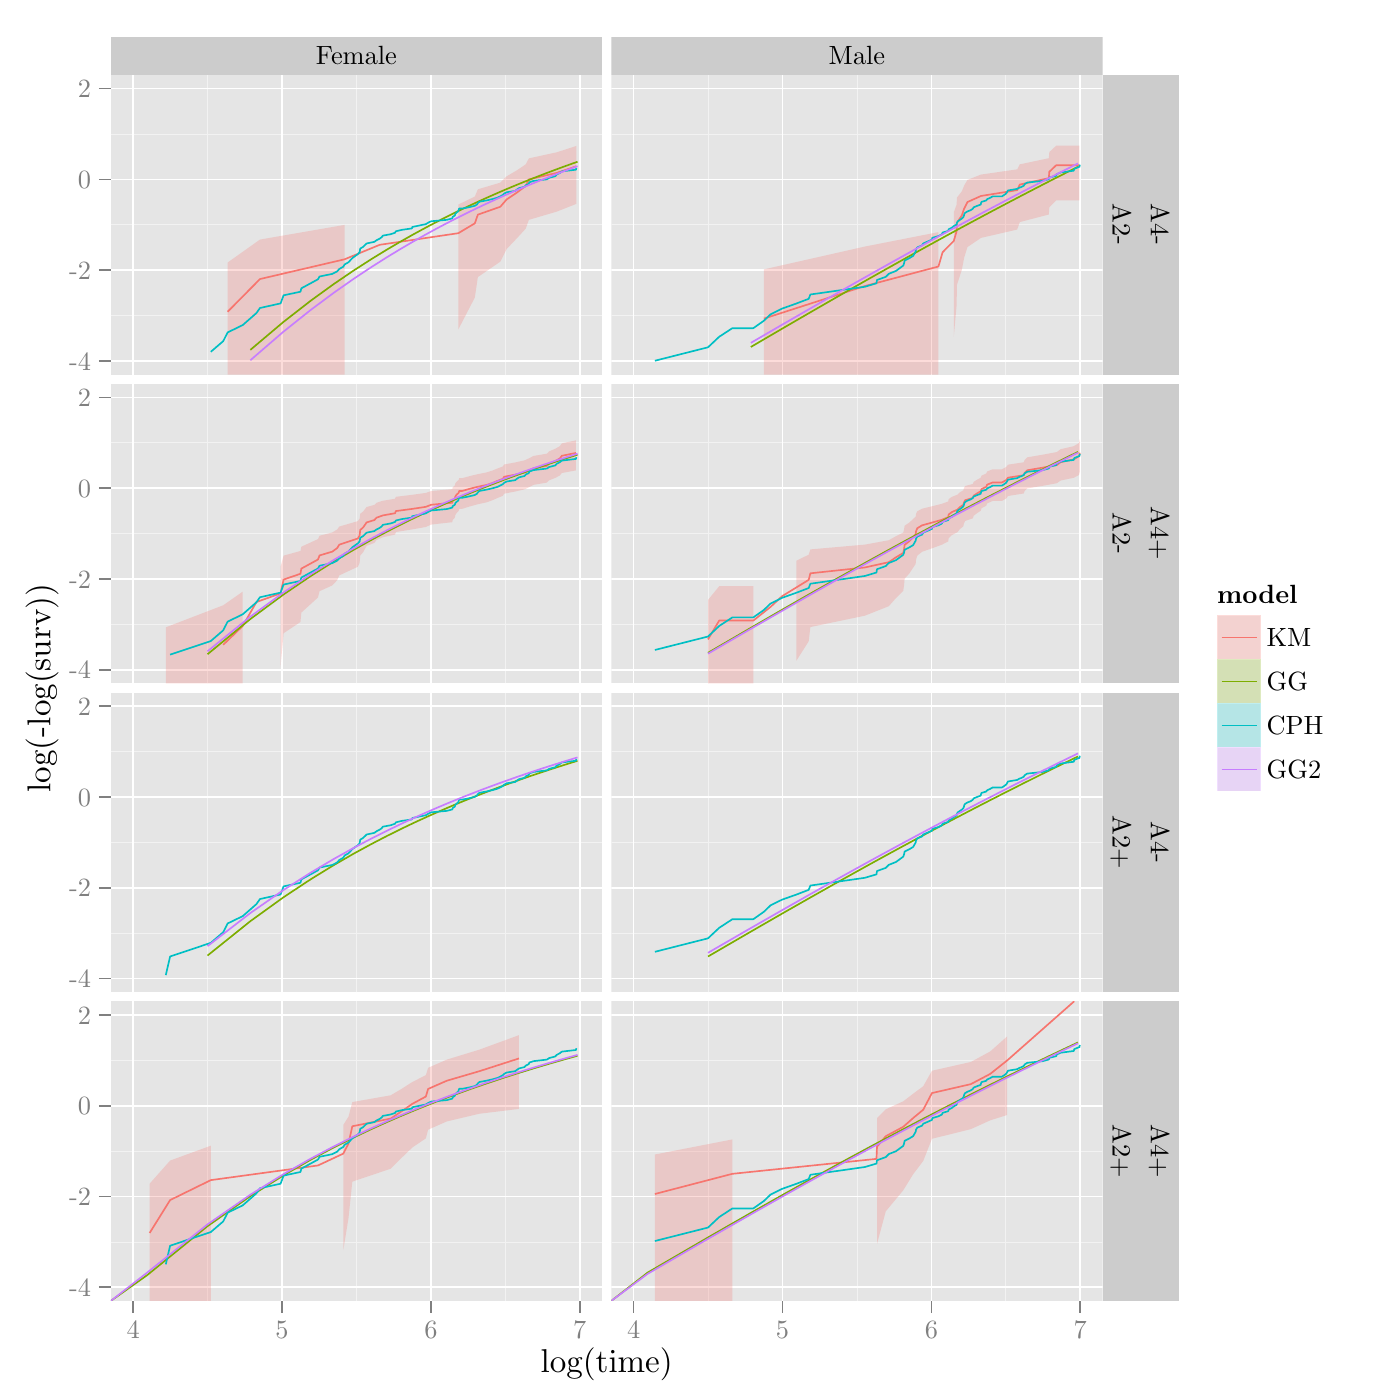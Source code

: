 % Created by tikzDevice version 0.7.0 on 2015-01-13 11:58:34
% !TEX encoding = UTF-8 Unicode
\documentclass[11pt]{memoir}
\nonstopmode

\usepackage{tikz}

\usepackage[active,tightpage,psfixbb]{preview}

\PreviewEnvironment{pgfpicture}

\setlength\PreviewBorder{0pt}

\usepackage{amsmath}
\newcommand{\SweaveOpts}[1]{}  % do not interfere with LaTeX
\newcommand{\SweaveInput}[1]{} % because they are not real TeX commands
\newcommand{\Sexpr}[1]{}       % will only be parsed by R


\usepackage{geometry}
\usepackage{amsmath}
\usepackage{lscape}
\geometry{verbose,tmargin=2.5cm,bmargin=2.5cm,lmargin=2.5cm,rmargin=2.5cm}


\begin{document}

\begin{tikzpicture}[x=1pt,y=1pt]
\definecolor[named]{fillColor}{rgb}{1.00,1.00,1.00}
\path[use as bounding box,fill=fillColor,fill opacity=0.00] (0,0) rectangle (505.89,505.89);
\begin{scope}
\path[clip] (  0.00,  0.00) rectangle (505.89,505.89);
\definecolor[named]{drawColor}{rgb}{1.00,1.00,1.00}
\definecolor[named]{fillColor}{rgb}{1.00,1.00,1.00}

\path[draw=drawColor,line width= 0.6pt,line join=round,line cap=round,fill=fillColor] (  0.00,  0.00) rectangle (505.89,505.89);
\end{scope}
\begin{scope}
\path[clip] ( 40.03,478.81) rectangle (217.57,492.64);
\definecolor[named]{fillColor}{rgb}{0.80,0.80,0.80}

\path[fill=fillColor] ( 40.03,478.81) rectangle (217.57,492.64);
\definecolor[named]{drawColor}{rgb}{0.00,0.00,0.00}

\node[text=drawColor,anchor=base,inner sep=0pt, outer sep=0pt, scale=  0.87] at (128.80,482.43) {Female};
\end{scope}
\begin{scope}
\path[clip] (220.88,478.81) rectangle (398.42,492.64);
\definecolor[named]{fillColor}{rgb}{0.80,0.80,0.80}

\path[fill=fillColor] (220.88,478.81) rectangle (398.42,492.64);
\definecolor[named]{drawColor}{rgb}{0.00,0.00,0.00}

\node[text=drawColor,anchor=base,inner sep=0pt, outer sep=0pt, scale=  0.87] at (309.65,482.43) {Male};
\end{scope}
\begin{scope}
\path[clip] ( 40.03,370.54) rectangle (217.57,478.81);
\definecolor[named]{fillColor}{rgb}{0.90,0.90,0.90}

\path[fill=fillColor] ( 40.03,370.54) rectangle (217.57,478.81);
\definecolor[named]{drawColor}{rgb}{0.95,0.95,0.95}

\path[draw=drawColor,line width= 0.3pt,line join=round] ( 40.03,391.87) --
	(217.57,391.87);

\path[draw=drawColor,line width= 0.3pt,line join=round] ( 40.03,424.67) --
	(217.57,424.67);

\path[draw=drawColor,line width= 0.3pt,line join=round] ( 40.03,457.48) --
	(217.57,457.48);

\path[draw=drawColor,line width= 0.3pt,line join=round] ( 75.00,370.54) --
	( 75.00,478.81);

\path[draw=drawColor,line width= 0.3pt,line join=round] (128.80,370.54) --
	(128.80,478.81);

\path[draw=drawColor,line width= 0.3pt,line join=round] (182.60,370.54) --
	(182.60,478.81);
\definecolor[named]{drawColor}{rgb}{1.00,1.00,1.00}

\path[draw=drawColor,line width= 0.6pt,line join=round] ( 40.03,375.46) --
	(217.57,375.46);

\path[draw=drawColor,line width= 0.6pt,line join=round] ( 40.03,408.27) --
	(217.57,408.27);

\path[draw=drawColor,line width= 0.6pt,line join=round] ( 40.03,441.08) --
	(217.57,441.08);

\path[draw=drawColor,line width= 0.6pt,line join=round] ( 40.03,473.89) --
	(217.57,473.89);

\path[draw=drawColor,line width= 0.6pt,line join=round] ( 48.10,370.54) --
	( 48.10,478.81);

\path[draw=drawColor,line width= 0.6pt,line join=round] (101.90,370.54) --
	(101.90,478.81);

\path[draw=drawColor,line width= 0.6pt,line join=round] (155.70,370.54) --
	(155.70,478.81);

\path[draw=drawColor,line width= 0.6pt,line join=round] (209.50,370.54) --
	(209.50,478.81);
\definecolor[named]{fillColor}{rgb}{0.97,0.46,0.43}

\path[fill=fillColor,fill opacity=0.25] ( 82.25,411.02) --
	( 93.94,419.32) --
	(124.53,424.62) --
	(124.53,370.54) --
	( 93.94,370.54) --
	( 82.25,370.54) --
	cycle;

\path[fill=fillColor,fill opacity=0.25] (165.61,431.98) --
	(171.58,434.87) --
	(172.67,437.48) --
	(180.78,439.89) --
	(183.07,442.16) --
	(186.79,444.36) --
	(189.98,446.51) --
	(191.10,448.66) --
	(201.15,450.85) --
	(208.28,453.15) --
	(208.28,432.22) --
	(201.15,429.40) --
	(191.10,426.44) --
	(189.98,423.27) --
	(186.79,419.80) --
	(183.07,415.88) --
	(180.78,411.33) --
	(172.67,405.76) --
	(171.58,398.37) --
	(165.61,386.85) --
	cycle;
\definecolor[named]{drawColor}{rgb}{0.97,0.46,0.43}

\path[draw=drawColor,line width= 0.6pt,line join=round] ( 82.25,393.22) --
	( 93.94,405.05) --
	(124.53,412.19) --
	(137.19,417.42) --
	(165.61,421.62) --
	(171.58,425.18) --
	(172.67,428.32) --
	(180.78,431.17) --
	(183.07,433.81) --
	(186.79,436.30) --
	(189.98,438.70) --
	(191.10,441.05) --
	(201.15,443.41) --
	(208.28,445.82);
\definecolor[named]{drawColor}{rgb}{0.49,0.68,0.00}

\path[draw=drawColor,line width= 0.6pt,line join=round] ( 90.47,379.46) --
	(102.47,389.59) --
	(112.28,397.22) --
	(120.57,403.22) --
	(127.76,408.11) --
	(134.10,412.19) --
	(139.76,415.66) --
	(144.89,418.67) --
	(149.57,421.31) --
	(153.88,423.65) --
	(157.87,425.75) --
	(161.58,427.64) --
	(165.05,429.36) --
	(168.31,430.93) --
	(171.39,432.37) --
	(174.29,433.71) --
	(177.05,434.94) --
	(179.68,436.10) --
	(182.18,437.18) --
	(184.57,438.19) --
	(186.86,439.14) --
	(189.06,440.03) --
	(191.17,440.88) --
	(193.20,441.68) --
	(195.16,442.45) --
	(197.04,443.17) --
	(198.87,443.86) --
	(200.63,444.52) --
	(202.34,445.16) --
	(203.99,445.76) --
	(205.60,446.34) --
	(207.16,446.90) --
	(208.68,447.43);
\definecolor[named]{drawColor}{rgb}{0.00,0.75,0.77}

\path[draw=drawColor,line width= 0.6pt,line join=round] ( 76.17,378.76) --
	( 80.66,382.61) --
	( 82.25,385.76) --
	( 87.71,388.42) --
	( 92.66,392.76) --
	( 93.94,394.59) --
	(101.39,396.25) --
	(102.47,399.17) --
	(108.57,400.47) --
	(108.89,401.70) --
	(114.91,404.97) --
	(115.47,405.97) --
	(120.06,406.91) --
	(121.84,407.81) --
	(122.59,408.68) --
	(124.05,409.52) --
	(124.53,410.33) --
	(125.93,411.12) --
	(127.31,412.62) --
	(129.31,414.05) --
	(129.95,414.74) --
	(130.17,416.06) --
	(131.23,416.69) --
	(131.86,417.31) --
	(132.48,417.91) --
	(135.28,418.50) --
	(136.05,419.08) --
	(137.19,419.64) --
	(137.94,420.19) --
	(138.31,420.73) --
	(141.18,421.26) --
	(142.73,421.79) --
	(143.07,422.32) --
	(145.22,422.83) --
	(148.82,423.35) --
	(148.97,423.86) --
	(153.88,424.89) --
	(154.70,425.41) --
	(155.78,425.93) --
	(161.46,426.45) --
	(163.46,426.98) --
	(163.57,427.50) --
	(164.37,428.01) --
	(164.49,428.53) --
	(164.94,429.03) --
	(165.61,429.54) --
	(165.72,430.03) --
	(165.94,430.52) --
	(167.03,430.52) --
	(169.56,431.03) --
	(171.58,431.52) --
	(172.37,432.01) --
	(172.67,432.50) --
	(173.25,432.99) --
	(175.88,433.48) --
	(178.03,433.97) --
	(179.76,434.46) --
	(180.78,434.95) --
	(181.69,435.44) --
	(182.18,435.92) --
	(183.07,436.41) --
	(186.19,436.90) --
	(186.79,437.40) --
	(187.53,437.89) --
	(189.56,438.40) --
	(189.98,438.93) --
	(191.10,439.46) --
	(191.24,439.99) --
	(192.80,440.53) --
	(197.60,441.08) --
	(198.45,441.64) --
	(200.63,442.21) --
	(201.15,442.79) --
	(202.28,443.37) --
	(203.01,443.96) --
	(208.12,444.57) --
	(208.28,445.20);
\definecolor[named]{drawColor}{rgb}{0.78,0.49,1.00}

\path[draw=drawColor,line width= 0.6pt,line join=round] ( 90.47,375.71) --
	(102.47,386.07) --
	(112.28,393.89) --
	(120.57,400.06) --
	(127.76,405.10) --
	(134.10,409.31) --
	(139.76,412.90) --
	(144.89,416.01) --
	(149.57,418.74) --
	(153.88,421.17) --
	(157.87,423.34) --
	(161.58,425.30) --
	(165.05,427.08) --
	(168.31,428.71) --
	(171.39,430.20) --
	(174.29,431.59) --
	(177.05,432.87) --
	(179.68,434.07) --
	(182.18,435.19) --
	(184.57,436.24) --
	(186.86,437.22) --
	(189.06,438.16) --
	(191.17,439.03) --
	(193.20,439.87) --
	(195.16,440.66) --
	(197.04,441.41) --
	(198.87,442.13) --
	(200.63,442.82) --
	(202.34,443.47) --
	(203.99,444.10) --
	(205.60,444.70) --
	(207.16,445.28) --
	(208.68,445.83);
\end{scope}
\begin{scope}
\path[clip] ( 40.03,258.96) rectangle (217.57,367.23);
\definecolor[named]{fillColor}{rgb}{0.90,0.90,0.90}

\path[fill=fillColor] ( 40.03,258.96) rectangle (217.57,367.23);
\definecolor[named]{drawColor}{rgb}{0.95,0.95,0.95}

\path[draw=drawColor,line width= 0.3pt,line join=round] ( 40.03,280.28) --
	(217.57,280.28);

\path[draw=drawColor,line width= 0.3pt,line join=round] ( 40.03,313.09) --
	(217.57,313.09);

\path[draw=drawColor,line width= 0.3pt,line join=round] ( 40.03,345.90) --
	(217.57,345.90);

\path[draw=drawColor,line width= 0.3pt,line join=round] ( 75.00,258.96) --
	( 75.00,367.23);

\path[draw=drawColor,line width= 0.3pt,line join=round] (128.80,258.96) --
	(128.80,367.23);

\path[draw=drawColor,line width= 0.3pt,line join=round] (182.60,258.96) --
	(182.60,367.23);
\definecolor[named]{drawColor}{rgb}{1.00,1.00,1.00}

\path[draw=drawColor,line width= 0.6pt,line join=round] ( 40.03,263.88) --
	(217.57,263.88);

\path[draw=drawColor,line width= 0.6pt,line join=round] ( 40.03,296.69) --
	(217.57,296.69);

\path[draw=drawColor,line width= 0.6pt,line join=round] ( 40.03,329.50) --
	(217.57,329.50);

\path[draw=drawColor,line width= 0.6pt,line join=round] ( 40.03,362.31) --
	(217.57,362.31);

\path[draw=drawColor,line width= 0.6pt,line join=round] ( 48.10,258.96) --
	( 48.10,367.23);

\path[draw=drawColor,line width= 0.6pt,line join=round] (101.90,258.96) --
	(101.90,367.23);

\path[draw=drawColor,line width= 0.6pt,line join=round] (155.70,258.96) --
	(155.70,367.23);

\path[draw=drawColor,line width= 0.6pt,line join=round] (209.50,258.96) --
	(209.50,367.23);
\definecolor[named]{fillColor}{rgb}{0.97,0.46,0.43}

\path[fill=fillColor,fill opacity=0.25] ( 59.91,279.20) --
	( 80.66,287.17) --
	( 87.71,292.10) --
	( 87.71,258.96) --
	( 80.66,258.96) --
	( 59.91,258.96) --
	cycle;

\path[fill=fillColor,fill opacity=0.25] (101.39,301.11) --
	(102.47,305.11) --
	(108.57,306.80) --
	(108.89,308.34) --
	(114.91,311.08) --
	(115.47,312.31) --
	(120.06,313.47) --
	(121.84,314.57) --
	(122.59,315.62) --
	(129.31,317.58) --
	(129.95,318.50) --
	(130.17,320.24) --
	(131.23,321.08) --
	(131.86,321.89) --
	(132.48,322.68) --
	(135.28,323.45) --
	(136.05,324.20) --
	(138.31,324.94) --
	(142.73,325.66) --
	(143.07,326.37) --
	(148.82,327.07) --
	(153.88,327.77) --
	(155.78,328.45) --
	(163.46,329.13) --
	(163.57,329.80) --
	(164.37,330.46) --
	(164.49,331.13) --
	(164.94,331.79) --
	(165.72,332.45) --
	(165.94,333.11) --
	(167.03,333.11) --
	(169.56,333.80) --
	(172.37,334.49) --
	(175.88,335.19) --
	(178.03,335.89) --
	(179.76,336.60) --
	(181.69,337.32) --
	(182.18,338.05) --
	(186.19,338.79) --
	(189.56,339.55) --
	(191.24,340.33) --
	(192.80,341.13) --
	(197.60,341.95) --
	(198.45,342.81) --
	(200.63,343.72) --
	(202.28,344.67) --
	(203.01,345.68) --
	(208.12,346.77) --
	(208.12,335.90) --
	(203.01,334.96) --
	(202.28,334.06) --
	(200.63,333.18) --
	(198.45,332.33) --
	(197.60,331.49) --
	(192.80,330.68) --
	(191.24,329.87) --
	(189.56,329.07) --
	(186.19,328.28) --
	(182.18,327.50) --
	(181.69,326.72) --
	(179.76,325.94) --
	(178.03,325.16) --
	(175.88,324.38) --
	(172.37,323.60) --
	(169.56,322.82) --
	(167.03,322.02) --
	(165.94,322.02) --
	(165.72,321.24) --
	(164.94,320.46) --
	(164.49,319.66) --
	(164.37,318.85) --
	(163.57,318.02) --
	(163.46,317.19) --
	(155.78,316.33) --
	(153.88,315.46) --
	(148.82,314.56) --
	(143.07,313.65) --
	(142.73,312.71) --
	(138.31,311.74) --
	(136.05,310.74) --
	(135.28,309.70) --
	(132.48,308.63) --
	(131.86,307.51) --
	(131.23,306.35) --
	(130.17,305.13) --
	(129.95,302.51) --
	(129.31,301.09) --
	(122.59,297.96) --
	(121.84,296.22) --
	(120.06,294.33) --
	(115.47,292.27) --
	(114.91,289.99) --
	(108.89,284.52) --
	(108.57,281.14) --
	(102.47,277.07) --
	(101.39,265.03) --
	cycle;
\definecolor[named]{drawColor}{rgb}{0.97,0.46,0.43}

\path[draw=drawColor,line width= 0.6pt,line join=round] ( 80.66,272.90) --
	( 87.71,279.69) --
	( 92.66,288.34) --
	(101.39,291.47) --
	(102.47,296.47) --
	(108.57,298.55) --
	(108.89,300.42) --
	(114.91,303.71) --
	(115.47,305.18) --
	(120.06,306.55) --
	(121.84,307.84) --
	(122.59,309.06) --
	(129.31,311.32) --
	(129.95,312.38) --
	(130.17,314.37) --
	(131.23,315.31) --
	(131.86,316.23) --
	(132.48,317.11) --
	(135.28,317.97) --
	(136.05,318.81) --
	(138.31,319.63) --
	(142.73,320.43) --
	(143.07,321.21) --
	(148.82,321.98) --
	(153.88,322.74) --
	(155.78,323.49) --
	(163.46,324.22) --
	(163.57,324.95) --
	(164.37,325.66) --
	(164.49,326.38) --
	(164.94,327.08) --
	(165.72,327.78) --
	(165.94,328.48) --
	(167.03,328.48) --
	(169.56,329.21) --
	(172.37,329.94) --
	(175.88,330.66) --
	(178.03,331.39) --
	(179.76,332.12) --
	(181.69,332.86) --
	(182.18,333.61) --
	(186.19,334.37) --
	(189.56,335.13) --
	(191.24,335.92) --
	(192.80,336.72) --
	(197.60,337.54) --
	(198.45,338.40) --
	(200.63,339.28) --
	(202.28,340.21) --
	(203.01,341.18) --
	(208.12,342.22);
\definecolor[named]{drawColor}{rgb}{0.49,0.68,0.00}

\path[draw=drawColor,line width= 0.6pt,line join=round] ( 74.99,269.48) --
	( 90.47,282.21) --
	(102.47,291.08) --
	(112.28,297.73) --
	(120.57,302.95) --
	(127.76,307.19) --
	(134.10,310.74) --
	(139.76,313.75) --
	(144.89,316.37) --
	(149.57,318.66) --
	(153.88,320.70) --
	(157.87,322.52) --
	(161.58,324.17) --
	(165.05,325.67) --
	(168.31,327.04) --
	(171.39,328.30) --
	(174.29,329.47) --
	(177.05,330.56) --
	(179.68,331.57) --
	(182.18,332.52) --
	(184.57,333.41) --
	(186.86,334.24) --
	(189.06,335.03) --
	(191.17,335.78) --
	(193.20,336.49) --
	(195.16,337.16) --
	(197.04,337.80) --
	(198.87,338.41) --
	(200.63,339.00) --
	(202.34,339.56) --
	(203.99,340.09) --
	(205.60,340.61) --
	(207.16,341.10) --
	(208.68,341.58);
\definecolor[named]{drawColor}{rgb}{0.00,0.75,0.77}

\path[draw=drawColor,line width= 0.6pt,line join=round] ( 61.47,269.33) --
	( 76.17,274.25) --
	( 80.66,278.11) --
	( 82.25,281.25) --
	( 87.71,283.91) --
	( 92.66,288.25) --
	( 93.94,290.08) --
	(101.39,291.74) --
	(102.47,294.66) --
	(108.57,295.96) --
	(108.89,297.19) --
	(114.91,300.46) --
	(115.47,301.46) --
	(120.06,302.40) --
	(121.84,303.30) --
	(122.59,304.17) --
	(124.05,305.01) --
	(124.53,305.82) --
	(125.93,306.61) --
	(127.31,308.11) --
	(129.31,309.54) --
	(129.95,310.23) --
	(130.17,311.55) --
	(131.23,312.18) --
	(131.86,312.80) --
	(132.48,313.40) --
	(135.28,313.99) --
	(136.05,314.57) --
	(137.19,315.13) --
	(137.94,315.68) --
	(138.31,316.22) --
	(141.18,316.75) --
	(142.73,317.28) --
	(143.07,317.81) --
	(145.22,318.32) --
	(148.82,318.84) --
	(148.97,319.35) --
	(153.88,320.38) --
	(154.70,320.90) --
	(155.78,321.42) --
	(161.46,321.94) --
	(163.46,322.47) --
	(163.57,322.99) --
	(164.37,323.51) --
	(164.49,324.02) --
	(164.94,324.52) --
	(165.61,325.03) --
	(165.72,325.52) --
	(165.94,326.01) --
	(167.03,326.01) --
	(169.56,326.52) --
	(171.58,327.01) --
	(172.37,327.50) --
	(172.67,327.99) --
	(173.25,328.48) --
	(175.88,328.97) --
	(178.03,329.46) --
	(179.76,329.95) --
	(180.78,330.44) --
	(181.69,330.93) --
	(182.18,331.41) --
	(183.07,331.90) --
	(186.19,332.39) --
	(186.79,332.89) --
	(187.53,333.38) --
	(189.56,333.89) --
	(189.98,334.42) --
	(191.10,334.95) --
	(191.24,335.48) --
	(192.80,336.02) --
	(197.60,336.57) --
	(198.45,337.13) --
	(200.63,337.70) --
	(201.15,338.28) --
	(202.28,338.86) --
	(203.01,339.45) --
	(208.12,340.06) --
	(208.28,340.69);
\definecolor[named]{drawColor}{rgb}{0.78,0.49,1.00}

\path[draw=drawColor,line width= 0.6pt,line join=round] ( 74.99,270.56) --
	( 90.47,283.07) --
	(102.47,291.81) --
	(112.28,298.37) --
	(120.57,303.53) --
	(127.76,307.73) --
	(134.10,311.24) --
	(139.76,314.23) --
	(144.89,316.82) --
	(149.57,319.10) --
	(153.88,321.12) --
	(157.87,322.93) --
	(161.58,324.57) --
	(165.05,326.07) --
	(168.31,327.43) --
	(171.39,328.69) --
	(174.29,329.85) --
	(177.05,330.94) --
	(179.68,331.94) --
	(182.18,332.89) --
	(184.57,333.77) --
	(186.86,334.61) --
	(189.06,335.40) --
	(191.17,336.14) --
	(193.20,336.85) --
	(195.16,337.52) --
	(197.04,338.16) --
	(198.87,338.78) --
	(200.63,339.36) --
	(202.34,339.92) --
	(203.99,340.45) --
	(205.60,340.97) --
	(207.16,341.46) --
	(208.68,341.94);
\end{scope}
\begin{scope}
\path[clip] ( 40.03,147.38) rectangle (217.57,255.65);
\definecolor[named]{fillColor}{rgb}{0.90,0.90,0.90}

\path[fill=fillColor] ( 40.03,147.38) rectangle (217.57,255.65);
\definecolor[named]{drawColor}{rgb}{0.95,0.95,0.95}

\path[draw=drawColor,line width= 0.3pt,line join=round] ( 40.03,168.70) --
	(217.57,168.70);

\path[draw=drawColor,line width= 0.3pt,line join=round] ( 40.03,201.51) --
	(217.57,201.51);

\path[draw=drawColor,line width= 0.3pt,line join=round] ( 40.03,234.32) --
	(217.57,234.32);

\path[draw=drawColor,line width= 0.3pt,line join=round] ( 75.00,147.38) --
	( 75.00,255.65);

\path[draw=drawColor,line width= 0.3pt,line join=round] (128.80,147.38) --
	(128.80,255.65);

\path[draw=drawColor,line width= 0.3pt,line join=round] (182.60,147.38) --
	(182.60,255.65);
\definecolor[named]{drawColor}{rgb}{1.00,1.00,1.00}

\path[draw=drawColor,line width= 0.6pt,line join=round] ( 40.03,152.30) --
	(217.57,152.30);

\path[draw=drawColor,line width= 0.6pt,line join=round] ( 40.03,185.11) --
	(217.57,185.11);

\path[draw=drawColor,line width= 0.6pt,line join=round] ( 40.03,217.92) --
	(217.57,217.92);

\path[draw=drawColor,line width= 0.6pt,line join=round] ( 40.03,250.73) --
	(217.57,250.73);

\path[draw=drawColor,line width= 0.6pt,line join=round] ( 48.10,147.38) --
	( 48.10,255.65);

\path[draw=drawColor,line width= 0.6pt,line join=round] (101.90,147.38) --
	(101.90,255.65);

\path[draw=drawColor,line width= 0.6pt,line join=round] (155.70,147.38) --
	(155.70,255.65);

\path[draw=drawColor,line width= 0.6pt,line join=round] (209.50,147.38) --
	(209.50,255.65);
\definecolor[named]{drawColor}{rgb}{0.49,0.68,0.00}

\path[draw=drawColor,line width= 0.6pt,line join=round] ( 74.99,160.60) --
	( 90.47,173.02) --
	(102.47,181.68) --
	(112.28,188.16) --
	(120.57,193.25) --
	(127.76,197.39) --
	(134.10,200.84) --
	(139.76,203.78) --
	(144.89,206.33) --
	(149.57,208.57) --
	(153.88,210.55) --
	(157.87,212.33) --
	(161.58,213.94) --
	(165.05,215.41) --
	(168.31,216.75) --
	(171.39,217.98) --
	(174.29,219.12) --
	(177.05,220.18) --
	(179.68,221.17) --
	(182.18,222.10) --
	(184.57,222.97) --
	(186.86,223.78) --
	(189.06,224.56) --
	(191.17,225.29) --
	(193.20,225.98) --
	(195.16,226.64) --
	(197.04,227.27) --
	(198.87,227.86) --
	(200.63,228.44) --
	(202.34,228.98) --
	(203.99,229.51) --
	(205.60,230.01) --
	(207.16,230.50) --
	(208.68,230.96);
\definecolor[named]{drawColor}{rgb}{0.00,0.75,0.77}

\path[draw=drawColor,line width= 0.6pt,line join=round] ( 59.91,153.53) --
	( 61.47,160.27) --
	( 76.17,165.19) --
	( 80.66,169.04) --
	( 82.25,172.19) --
	( 87.71,174.84) --
	( 92.66,179.19) --
	( 93.94,181.02) --
	(101.39,182.67) --
	(102.47,185.59) --
	(108.57,186.90) --
	(108.89,188.12) --
	(114.91,191.40) --
	(115.47,192.39) --
	(120.06,193.34) --
	(121.84,194.24) --
	(122.59,195.11) --
	(124.05,195.95) --
	(124.53,196.76) --
	(125.93,197.54) --
	(127.31,199.05) --
	(129.31,200.48) --
	(129.95,201.16) --
	(130.17,202.48) --
	(131.23,203.12) --
	(131.86,203.74) --
	(132.48,204.34) --
	(135.28,204.93) --
	(136.05,205.50) --
	(137.19,206.07) --
	(137.94,206.62) --
	(138.31,207.16) --
	(141.18,207.69) --
	(142.73,208.22) --
	(143.07,208.74) --
	(145.22,209.26) --
	(148.82,209.78) --
	(148.97,210.29) --
	(153.88,211.31) --
	(154.70,211.83) --
	(155.78,212.36) --
	(161.46,212.88) --
	(163.46,213.41) --
	(163.57,213.92) --
	(164.37,214.44) --
	(164.49,214.95) --
	(164.94,215.46) --
	(165.61,215.96) --
	(165.72,216.46) --
	(165.94,216.95) --
	(167.03,216.95) --
	(169.56,217.45) --
	(171.58,217.95) --
	(172.37,218.44) --
	(172.67,218.93) --
	(173.25,219.41) --
	(175.88,219.91) --
	(178.03,220.40) --
	(179.76,220.89) --
	(180.78,221.38) --
	(181.69,221.86) --
	(182.18,222.35) --
	(183.07,222.84) --
	(186.19,223.33) --
	(186.79,223.82) --
	(187.53,224.31) --
	(189.56,224.83) --
	(189.98,225.36) --
	(191.10,225.89) --
	(191.24,226.42) --
	(192.80,226.95) --
	(197.60,227.51) --
	(198.45,228.07) --
	(200.63,228.64) --
	(201.15,229.22) --
	(202.28,229.80) --
	(203.01,230.39) --
	(208.12,230.99) --
	(208.28,231.63);
\definecolor[named]{drawColor}{rgb}{0.78,0.49,1.00}

\path[draw=drawColor,line width= 0.6pt,line join=round] ( 74.99,164.00) --
	( 90.47,175.96) --
	(102.47,184.30) --
	(112.28,190.56) --
	(120.57,195.47) --
	(127.76,199.48) --
	(134.10,202.82) --
	(139.76,205.67) --
	(144.89,208.15) --
	(149.57,210.32) --
	(153.88,212.25) --
	(157.87,213.98) --
	(161.58,215.55) --
	(165.05,216.97) --
	(168.31,218.28) --
	(171.39,219.48) --
	(174.29,220.60) --
	(177.05,221.63) --
	(179.68,222.60) --
	(182.18,223.50) --
	(184.57,224.35) --
	(186.86,225.16) --
	(189.06,225.91) --
	(191.17,226.63) --
	(193.20,227.31) --
	(195.16,227.95) --
	(197.04,228.57) --
	(198.87,229.15) --
	(200.63,229.72) --
	(202.34,230.25) --
	(203.99,230.77) --
	(205.60,231.26) --
	(207.16,231.74) --
	(208.68,232.19);
\end{scope}
\begin{scope}
\path[clip] ( 40.03, 35.80) rectangle (217.57,144.07);
\definecolor[named]{fillColor}{rgb}{0.90,0.90,0.90}

\path[fill=fillColor] ( 40.03, 35.80) rectangle (217.57,144.07);
\definecolor[named]{drawColor}{rgb}{0.95,0.95,0.95}

\path[draw=drawColor,line width= 0.3pt,line join=round] ( 40.03, 57.12) --
	(217.57, 57.12);

\path[draw=drawColor,line width= 0.3pt,line join=round] ( 40.03, 89.93) --
	(217.57, 89.93);

\path[draw=drawColor,line width= 0.3pt,line join=round] ( 40.03,122.74) --
	(217.57,122.74);

\path[draw=drawColor,line width= 0.3pt,line join=round] ( 75.00, 35.80) --
	( 75.00,144.07);

\path[draw=drawColor,line width= 0.3pt,line join=round] (128.80, 35.80) --
	(128.80,144.07);

\path[draw=drawColor,line width= 0.3pt,line join=round] (182.60, 35.80) --
	(182.60,144.07);
\definecolor[named]{drawColor}{rgb}{1.00,1.00,1.00}

\path[draw=drawColor,line width= 0.6pt,line join=round] ( 40.03, 40.72) --
	(217.57, 40.72);

\path[draw=drawColor,line width= 0.6pt,line join=round] ( 40.03, 73.53) --
	(217.57, 73.53);

\path[draw=drawColor,line width= 0.6pt,line join=round] ( 40.03,106.34) --
	(217.57,106.34);

\path[draw=drawColor,line width= 0.6pt,line join=round] ( 40.03,139.14) --
	(217.57,139.14);

\path[draw=drawColor,line width= 0.6pt,line join=round] ( 48.10, 35.80) --
	( 48.10,144.07);

\path[draw=drawColor,line width= 0.6pt,line join=round] (101.90, 35.80) --
	(101.90,144.07);

\path[draw=drawColor,line width= 0.6pt,line join=round] (155.70, 35.80) --
	(155.70,144.07);

\path[draw=drawColor,line width= 0.6pt,line join=round] (209.50, 35.80) --
	(209.50,144.07);
\definecolor[named]{fillColor}{rgb}{0.97,0.46,0.43}

\path[fill=fillColor,fill opacity=0.25] ( 54.07, 78.16) --
	( 61.47, 86.52) --
	( 76.17, 91.88) --
	( 76.17, 35.80) --
	( 61.47, 35.80) --
	( 54.07, 35.80) --
	cycle;

\path[fill=fillColor,fill opacity=0.25] (124.05, 99.40) --
	(125.93,102.39) --
	(127.31,107.66) --
	(141.18,110.10) --
	(145.22,112.49) --
	(148.97,114.90) --
	(153.88,117.38) --
	(154.70,120.03) --
	(161.46,123.00) --
	(173.25,126.61) --
	(187.53,131.84) --
	(187.53,105.18) --
	(173.25,103.44) --
	(161.46,100.66) --
	(154.70, 97.68) --
	(153.88, 94.54) --
	(148.97, 91.21) --
	(145.22, 87.60) --
	(141.18, 83.57) --
	(127.31, 78.90) --
	(125.93, 65.75) --
	(124.05, 54.12) --
	cycle;
\definecolor[named]{drawColor}{rgb}{0.97,0.46,0.43}

\path[draw=drawColor,line width= 0.6pt,line join=round] ( 54.07, 60.35) --
	( 61.47, 72.24) --
	( 76.17, 79.45) --
	(114.91, 84.75) --
	(124.05, 89.03) --
	(125.93, 92.69) --
	(127.31, 98.91) --
	(141.18,101.70) --
	(145.22,104.37) --
	(148.97,107.00) --
	(153.88,109.65) --
	(154.70,112.40) --
	(161.46,115.37) --
	(173.25,118.82) --
	(187.53,123.42);
\definecolor[named]{drawColor}{rgb}{0.49,0.68,0.00}

\path[draw=drawColor,line width= 0.6pt,line join=round] ( 40.03, 35.80) --
	( 53.18, 45.12) --
	( 74.99, 62.82) --
	( 90.47, 73.67) --
	(102.47, 81.19) --
	(112.28, 86.82) --
	(120.57, 91.24) --
	(127.76, 94.84) --
	(134.10, 97.84) --
	(139.76,100.40) --
	(144.89,102.63) --
	(149.57,104.58) --
	(153.88,106.32) --
	(157.87,107.88) --
	(161.58,109.29) --
	(165.05,110.58) --
	(168.31,111.76) --
	(171.39,112.85) --
	(174.29,113.85) --
	(177.05,114.79) --
	(179.68,115.67) --
	(182.18,116.49) --
	(184.57,117.26) --
	(186.86,117.98) --
	(189.06,118.67) --
	(191.17,119.32) --
	(193.20,119.94) --
	(195.16,120.52) --
	(197.04,121.08) --
	(198.87,121.62) --
	(200.63,122.13) --
	(202.34,122.62) --
	(203.99,123.09) --
	(205.60,123.54) --
	(207.16,123.97) --
	(208.68,124.39);
\definecolor[named]{drawColor}{rgb}{0.00,0.75,0.77}

\path[draw=drawColor,line width= 0.6pt,line join=round] ( 59.91, 49.02) --
	( 61.47, 55.76) --
	( 76.17, 60.68) --
	( 80.66, 64.53) --
	( 82.25, 67.68) --
	( 87.71, 70.33) --
	( 92.66, 74.68) --
	( 93.94, 76.51) --
	(101.39, 78.16) --
	(102.47, 81.08) --
	(108.57, 82.39) --
	(108.89, 83.61) --
	(114.91, 86.89) --
	(115.47, 87.88) --
	(120.06, 88.83) --
	(121.84, 89.73) --
	(122.59, 90.60) --
	(124.05, 91.44) --
	(124.53, 92.25) --
	(125.93, 93.03) --
	(127.31, 94.54) --
	(129.31, 95.97) --
	(129.95, 96.65) --
	(130.17, 97.97) --
	(131.23, 98.61) --
	(131.86, 99.23) --
	(132.48, 99.83) --
	(135.28,100.42) --
	(136.05,100.99) --
	(137.19,101.56) --
	(137.94,102.11) --
	(138.31,102.65) --
	(141.18,103.18) --
	(142.73,103.71) --
	(143.07,104.23) --
	(145.22,104.75) --
	(148.82,105.27) --
	(148.97,105.78) --
	(153.88,106.80) --
	(154.70,107.32) --
	(155.78,107.85) --
	(161.46,108.37) --
	(163.46,108.90) --
	(163.57,109.41) --
	(164.37,109.93) --
	(164.49,110.44) --
	(164.94,110.95) --
	(165.61,111.46) --
	(165.72,111.95) --
	(165.94,112.44) --
	(167.03,112.44) --
	(169.56,112.94) --
	(171.58,113.44) --
	(172.37,113.93) --
	(172.67,114.42) --
	(173.25,114.90) --
	(175.88,115.40) --
	(178.03,115.89) --
	(179.76,116.38) --
	(180.78,116.87) --
	(181.69,117.36) --
	(182.18,117.84) --
	(183.07,118.33) --
	(186.19,118.82) --
	(186.79,119.31) --
	(187.53,119.80) --
	(189.56,120.32) --
	(189.98,120.85) --
	(191.10,121.38) --
	(191.24,121.91) --
	(192.80,122.44) --
	(197.60,123.00) --
	(198.45,123.56) --
	(200.63,124.13) --
	(201.15,124.71) --
	(202.28,125.29) --
	(203.01,125.88) --
	(208.12,126.48) --
	(208.28,127.12);
\definecolor[named]{drawColor}{rgb}{0.78,0.49,1.00}

\path[draw=drawColor,line width= 0.6pt,line join=round] ( 40.03, 35.80) --
	( 53.18, 46.03) --
	( 74.99, 63.46) --
	( 90.47, 74.18) --
	(102.47, 81.63) --
	(112.28, 87.21) --
	(120.57, 91.60) --
	(127.76, 95.17) --
	(134.10, 98.16) --
	(139.76,100.72) --
	(144.89,102.93) --
	(149.57,104.88) --
	(153.88,106.62) --
	(157.87,108.18) --
	(161.58,109.59) --
	(165.05,110.87) --
	(168.31,112.05) --
	(171.39,113.14) --
	(174.29,114.15) --
	(177.05,115.08) --
	(179.68,115.96) --
	(182.18,116.78) --
	(184.57,117.55) --
	(186.86,118.28) --
	(189.06,118.97) --
	(191.17,119.62) --
	(193.20,120.24) --
	(195.16,120.82) --
	(197.04,121.39) --
	(198.87,121.92) --
	(200.63,122.43) --
	(202.34,122.92) --
	(203.99,123.40) --
	(205.60,123.85) --
	(207.16,124.28) --
	(208.68,124.70);
\end{scope}
\begin{scope}
\path[clip] (220.88,370.54) rectangle (398.42,478.81);
\definecolor[named]{fillColor}{rgb}{0.90,0.90,0.90}

\path[fill=fillColor] (220.88,370.54) rectangle (398.42,478.81);
\definecolor[named]{drawColor}{rgb}{0.95,0.95,0.95}

\path[draw=drawColor,line width= 0.3pt,line join=round] (220.88,391.87) --
	(398.42,391.87);

\path[draw=drawColor,line width= 0.3pt,line join=round] (220.88,424.67) --
	(398.42,424.67);

\path[draw=drawColor,line width= 0.3pt,line join=round] (220.88,457.48) --
	(398.42,457.48);

\path[draw=drawColor,line width= 0.3pt,line join=round] (255.85,370.54) --
	(255.85,478.81);

\path[draw=drawColor,line width= 0.3pt,line join=round] (309.65,370.54) --
	(309.65,478.81);

\path[draw=drawColor,line width= 0.3pt,line join=round] (363.45,370.54) --
	(363.45,478.81);
\definecolor[named]{drawColor}{rgb}{1.00,1.00,1.00}

\path[draw=drawColor,line width= 0.6pt,line join=round] (220.88,375.46) --
	(398.42,375.46);

\path[draw=drawColor,line width= 0.6pt,line join=round] (220.88,408.27) --
	(398.42,408.27);

\path[draw=drawColor,line width= 0.6pt,line join=round] (220.88,441.08) --
	(398.42,441.08);

\path[draw=drawColor,line width= 0.6pt,line join=round] (220.88,473.89) --
	(398.42,473.89);

\path[draw=drawColor,line width= 0.6pt,line join=round] (228.95,370.54) --
	(228.95,478.81);

\path[draw=drawColor,line width= 0.6pt,line join=round] (282.75,370.54) --
	(282.75,478.81);

\path[draw=drawColor,line width= 0.6pt,line join=round] (336.55,370.54) --
	(336.55,478.81);

\path[draw=drawColor,line width= 0.6pt,line join=round] (390.35,370.54) --
	(390.35,478.81);
\definecolor[named]{fillColor}{rgb}{0.97,0.46,0.43}

\path[fill=fillColor,fill opacity=0.25] (276.03,408.55) --
	(312.50,416.79) --
	(339.10,422.01) --
	(339.10,370.54) --
	(312.50,370.54) --
	(276.03,370.54) --
	cycle;

\path[fill=fillColor,fill opacity=0.25] (344.65,429.19) --
	(345.67,431.98) --
	(345.78,434.47) --
	(347.55,436.75) --
	(348.41,438.87) --
	(349.58,440.87) --
	(354.48,442.81) --
	(367.56,444.69) --
	(368.53,446.55) --
	(368.75,446.55) --
	(378.99,448.72) --
	(379.17,450.93) --
	(381.65,453.24) --
	(390.07,453.24) --
	(390.07,433.47) --
	(381.65,433.47) --
	(379.17,430.95) --
	(378.99,428.37) --
	(368.75,425.70) --
	(368.53,425.70) --
	(367.56,422.93) --
	(354.48,419.92) --
	(349.58,416.59) --
	(348.41,412.80) --
	(347.55,408.36) --
	(345.78,402.90) --
	(345.67,395.61) --
	(344.65,384.20) --
	cycle;
\definecolor[named]{drawColor}{rgb}{0.97,0.46,0.43}

\path[draw=drawColor,line width= 0.6pt,line join=round] (276.03,390.75) --
	(312.50,402.52) --
	(339.10,409.58) --
	(340.60,414.73) --
	(344.65,418.84) --
	(345.67,422.31) --
	(345.78,425.33) --
	(347.55,428.05) --
	(348.41,430.54) --
	(349.58,432.87) --
	(354.48,435.07) --
	(367.56,437.18) --
	(368.53,439.24) --
	(368.75,439.24) --
	(378.99,441.52) --
	(379.17,443.81) --
	(381.65,446.17) --
	(390.07,446.17);
\definecolor[named]{drawColor}{rgb}{0.49,0.68,0.00}

\path[draw=drawColor,line width= 0.6pt,line join=round] (271.32,380.51) --
	(283.32,387.52) --
	(293.13,393.21) --
	(301.42,397.98) --
	(308.61,402.09) --
	(314.94,405.68) --
	(320.61,408.87) --
	(325.74,411.74) --
	(330.42,414.35) --
	(334.73,416.73) --
	(338.71,418.92) --
	(342.42,420.95) --
	(345.90,422.84) --
	(349.16,424.60) --
	(352.23,426.25) --
	(355.14,427.81) --
	(357.90,429.28) --
	(360.53,430.67) --
	(363.03,431.99) --
	(365.42,433.25) --
	(367.71,434.45) --
	(369.91,435.60) --
	(372.02,436.69) --
	(374.05,437.74) --
	(376.00,438.75) --
	(377.89,439.72) --
	(379.71,440.66) --
	(381.48,441.56) --
	(383.19,442.42) --
	(384.84,443.26) --
	(386.45,444.08) --
	(388.01,444.86) --
	(389.52,445.63);
\definecolor[named]{drawColor}{rgb}{0.00,0.75,0.77}

\path[draw=drawColor,line width= 0.6pt,line join=round] (236.65,375.53) --
	(255.84,380.39) --
	(259.87,384.19) --
	(264.64,387.30) --
	(272.21,387.30) --
	(276.03,389.99) --
	(278.44,392.31) --
	(282.60,394.37) --
	(287.79,396.22) --
	(292.22,397.91) --
	(292.83,399.47) --
	(312.50,402.26) --
	(316.71,403.52) --
	(316.90,404.71) --
	(320.07,405.85) --
	(321.15,406.94) --
	(323.75,407.98) --
	(326.39,409.92) --
	(326.71,410.84) --
	(326.87,411.74) --
	(328.60,412.60) --
	(329.97,413.43) --
	(330.87,415.02) --
	(331.01,415.78) --
	(331.46,416.51) --
	(333.19,417.22) --
	(333.61,417.92) --
	(336.76,419.28) --
	(336.89,419.94) --
	(339.10,420.59) --
	(340.35,421.23) --
	(340.60,421.85) --
	(342.66,422.45) --
	(342.78,423.04) --
	(343.96,423.62) --
	(344.65,424.20) --
	(345.67,424.76) --
	(345.78,425.31) --
	(346.01,425.85) --
	(346.79,426.38) --
	(347.55,426.91) --
	(348.09,427.43) --
	(348.31,427.95) --
	(348.41,428.47) --
	(348.73,428.97) --
	(349.58,429.48) --
	(350.82,429.97) --
	(351.53,430.47) --
	(351.83,430.97) --
	(353.02,431.47) --
	(354.38,431.96) --
	(354.48,432.46) --
	(354.67,432.95) --
	(356.35,433.43) --
	(356.72,433.92) --
	(357.81,434.41) --
	(358.70,434.92) --
	(362.04,434.92) --
	(362.87,435.45) --
	(363.60,435.98) --
	(363.92,436.52) --
	(364.24,437.07) --
	(367.56,437.63) --
	(368.53,438.18) --
	(368.75,438.18) --
	(369.91,438.75) --
	(370.26,439.33) --
	(371.18,439.92) --
	(376.70,440.51) --
	(378.99,441.11) --
	(379.17,441.72) --
	(381.65,442.33) --
	(381.88,442.94) --
	(383.24,443.57) --
	(388.01,444.20) --
	(388.16,444.86) --
	(389.92,445.58) --
	(390.07,445.58) --
	(390.17,446.37);
\definecolor[named]{drawColor}{rgb}{0.78,0.49,1.00}

\path[draw=drawColor,line width= 0.6pt,line join=round] (271.32,381.99) --
	(283.32,388.96) --
	(293.13,394.61) --
	(301.42,399.36) --
	(308.61,403.44) --
	(314.94,407.01) --
	(320.61,410.19) --
	(325.74,413.04) --
	(330.42,415.64) --
	(334.73,418.01) --
	(338.71,420.19) --
	(342.42,422.21) --
	(345.90,424.09) --
	(349.16,425.85) --
	(352.23,427.49) --
	(355.14,429.05) --
	(357.90,430.51) --
	(360.53,431.90) --
	(363.03,433.22) --
	(365.42,434.47) --
	(367.71,435.67) --
	(369.91,436.81) --
	(372.02,437.91) --
	(374.05,438.95) --
	(376.00,439.96) --
	(377.89,440.93) --
	(379.71,441.86) --
	(381.48,442.76) --
	(383.19,443.63) --
	(384.84,444.47) --
	(386.45,445.28) --
	(388.01,446.07) --
	(389.52,446.83);
\end{scope}
\begin{scope}
\path[clip] (220.88,258.96) rectangle (398.42,367.23);
\definecolor[named]{fillColor}{rgb}{0.90,0.90,0.90}

\path[fill=fillColor] (220.88,258.96) rectangle (398.42,367.23);
\definecolor[named]{drawColor}{rgb}{0.95,0.95,0.95}

\path[draw=drawColor,line width= 0.3pt,line join=round] (220.88,280.28) --
	(398.42,280.28);

\path[draw=drawColor,line width= 0.3pt,line join=round] (220.88,313.09) --
	(398.42,313.09);

\path[draw=drawColor,line width= 0.3pt,line join=round] (220.88,345.90) --
	(398.42,345.90);

\path[draw=drawColor,line width= 0.3pt,line join=round] (255.85,258.96) --
	(255.85,367.23);

\path[draw=drawColor,line width= 0.3pt,line join=round] (309.65,258.96) --
	(309.65,367.23);

\path[draw=drawColor,line width= 0.3pt,line join=round] (363.45,258.96) --
	(363.45,367.23);
\definecolor[named]{drawColor}{rgb}{1.00,1.00,1.00}

\path[draw=drawColor,line width= 0.6pt,line join=round] (220.88,263.88) --
	(398.42,263.88);

\path[draw=drawColor,line width= 0.6pt,line join=round] (220.88,296.69) --
	(398.42,296.69);

\path[draw=drawColor,line width= 0.6pt,line join=round] (220.88,329.50) --
	(398.42,329.50);

\path[draw=drawColor,line width= 0.6pt,line join=round] (220.88,362.31) --
	(398.42,362.31);

\path[draw=drawColor,line width= 0.6pt,line join=round] (228.95,258.96) --
	(228.95,367.23);

\path[draw=drawColor,line width= 0.6pt,line join=round] (282.75,258.96) --
	(282.75,367.23);

\path[draw=drawColor,line width= 0.6pt,line join=round] (336.55,258.96) --
	(336.55,367.23);

\path[draw=drawColor,line width= 0.6pt,line join=round] (390.35,258.96) --
	(390.35,367.23);
\definecolor[named]{fillColor}{rgb}{0.97,0.46,0.43}

\path[fill=fillColor,fill opacity=0.25] (255.84,289.10) --
	(259.87,294.05) --
	(272.21,294.05) --
	(272.21,258.96) --
	(259.87,258.96) --
	(255.84,258.96) --
	cycle;

\path[fill=fillColor,fill opacity=0.25] (287.79,303.28) --
	(292.22,305.45) --
	(292.83,307.36) --
	(312.50,309.09) --
	(321.15,310.67) --
	(323.75,312.12) --
	(326.39,313.47) --
	(326.71,314.74) --
	(326.87,315.93) --
	(328.60,317.07) --
	(330.87,319.19) --
	(331.01,320.18) --
	(331.46,321.14) --
	(333.19,322.07) --
	(336.89,322.97) --
	(340.35,323.84) --
	(342.66,324.69) --
	(342.78,325.53) --
	(343.96,326.35) --
	(346.01,327.15) --
	(346.79,327.94) --
	(348.09,328.72) --
	(348.31,329.49) --
	(348.73,330.26) --
	(351.53,331.01) --
	(351.83,331.77) --
	(353.02,332.52) --
	(354.38,333.27) --
	(354.67,334.02) --
	(356.35,334.78) --
	(356.72,335.54) --
	(358.70,336.31) --
	(362.04,336.31) --
	(363.60,337.14) --
	(364.24,337.98) --
	(369.91,338.84) --
	(370.26,339.72) --
	(371.18,340.63) --
	(376.70,341.57) --
	(381.88,342.54) --
	(383.24,343.57) --
	(388.01,344.66) --
	(389.92,345.82) --
	(390.17,347.09) --
	(390.17,335.34) --
	(389.92,334.27) --
	(388.01,333.24) --
	(383.24,332.24) --
	(381.88,331.27) --
	(376.70,330.32) --
	(371.18,329.39) --
	(370.26,328.47) --
	(369.91,327.56) --
	(364.24,326.66) --
	(363.60,325.76) --
	(362.04,324.86) --
	(358.70,324.86) --
	(356.72,323.99) --
	(356.35,323.11) --
	(354.67,322.23) --
	(354.38,321.33) --
	(353.02,320.43) --
	(351.83,319.51) --
	(351.53,318.58) --
	(348.73,317.63) --
	(348.31,316.66) --
	(348.09,315.67) --
	(346.79,314.65) --
	(346.01,313.61) --
	(343.96,312.53) --
	(342.78,311.42) --
	(342.66,310.26) --
	(340.35,309.06) --
	(336.89,307.80) --
	(333.19,306.49) --
	(331.46,305.11) --
	(331.01,303.65) --
	(330.87,302.11) --
	(328.60,298.68) --
	(326.87,296.76) --
	(326.71,294.67) --
	(326.39,292.35) --
	(323.75,289.77) --
	(321.15,286.82) --
	(312.50,283.40) --
	(292.83,279.30) --
	(292.22,274.15) --
	(287.79,267.16) --
	cycle;
\definecolor[named]{drawColor}{rgb}{0.97,0.46,0.43}

\path[draw=drawColor,line width= 0.6pt,line join=round] (255.84,274.84) --
	(259.87,281.64) --
	(272.21,281.64) --
	(278.44,286.59) --
	(282.60,290.45) --
	(287.79,293.63) --
	(292.22,296.35) --
	(292.83,298.72) --
	(312.50,300.83) --
	(321.15,302.74) --
	(323.75,304.49) --
	(326.39,306.10) --
	(326.71,307.60) --
	(326.87,309.00) --
	(328.60,310.33) --
	(330.87,312.77) --
	(331.01,313.91) --
	(331.46,315.01) --
	(333.19,316.06) --
	(336.89,317.08) --
	(340.35,318.06) --
	(342.66,319.02) --
	(342.78,319.95) --
	(343.96,320.85) --
	(346.01,321.74) --
	(346.79,322.61) --
	(348.09,323.46) --
	(348.31,324.30) --
	(348.73,325.13) --
	(351.53,325.95) --
	(351.83,326.76) --
	(353.02,327.57) --
	(354.38,328.37) --
	(354.67,329.16) --
	(356.35,329.96) --
	(356.72,330.76) --
	(358.70,331.56) --
	(362.04,331.56) --
	(363.60,332.41) --
	(364.24,333.28) --
	(369.91,334.15) --
	(370.26,335.04) --
	(371.18,335.95) --
	(376.70,336.89) --
	(381.88,337.86) --
	(383.24,338.86) --
	(388.01,339.92) --
	(389.92,341.04) --
	(390.17,342.25);
\definecolor[named]{drawColor}{rgb}{0.49,0.68,0.00}

\path[draw=drawColor,line width= 0.6pt,line join=round] (255.84,270.00) --
	(271.32,279.02) --
	(283.32,285.95) --
	(293.13,291.55) --
	(301.42,296.24) --
	(308.61,300.26) --
	(314.94,303.78) --
	(320.61,306.90) --
	(325.74,309.71) --
	(330.42,312.25) --
	(334.73,314.56) --
	(338.71,316.70) --
	(342.42,318.67) --
	(345.90,320.51) --
	(349.16,322.22) --
	(352.23,323.82) --
	(355.14,325.33) --
	(357.90,326.76) --
	(360.53,328.11) --
	(363.03,329.39) --
	(365.42,330.61) --
	(367.71,331.77) --
	(369.91,332.88) --
	(372.02,333.94) --
	(374.05,334.96) --
	(376.00,335.94) --
	(377.89,336.88) --
	(379.71,337.78) --
	(381.48,338.66) --
	(383.19,339.50) --
	(384.84,340.31) --
	(386.45,341.10) --
	(388.01,341.86) --
	(389.52,342.60);
\definecolor[named]{drawColor}{rgb}{0.00,0.75,0.77}

\path[draw=drawColor,line width= 0.6pt,line join=round] (236.65,271.02) --
	(255.84,275.88) --
	(259.87,279.68) --
	(264.64,282.79) --
	(272.21,282.79) --
	(276.03,285.48) --
	(278.44,287.80) --
	(282.60,289.86) --
	(287.79,291.71) --
	(292.22,293.40) --
	(292.83,294.96) --
	(312.50,297.75) --
	(316.71,299.01) --
	(316.90,300.20) --
	(320.07,301.34) --
	(321.15,302.43) --
	(323.75,303.47) --
	(326.39,305.41) --
	(326.71,306.33) --
	(326.87,307.23) --
	(328.60,308.09) --
	(329.97,308.92) --
	(330.87,310.51) --
	(331.01,311.27) --
	(331.46,312.00) --
	(333.19,312.71) --
	(333.61,313.41) --
	(336.76,314.77) --
	(336.89,315.43) --
	(339.10,316.08) --
	(340.35,316.72) --
	(340.60,317.34) --
	(342.66,317.94) --
	(342.78,318.53) --
	(343.96,319.11) --
	(344.65,319.69) --
	(345.67,320.25) --
	(345.78,320.80) --
	(346.01,321.34) --
	(346.79,321.87) --
	(347.55,322.40) --
	(348.09,322.92) --
	(348.31,323.44) --
	(348.41,323.96) --
	(348.73,324.46) --
	(349.58,324.97) --
	(350.82,325.46) --
	(351.53,325.96) --
	(351.83,326.46) --
	(353.02,326.96) --
	(354.38,327.46) --
	(354.48,327.95) --
	(354.67,328.44) --
	(356.35,328.92) --
	(356.72,329.41) --
	(357.81,329.90) --
	(358.70,330.41) --
	(362.04,330.41) --
	(362.87,330.94) --
	(363.60,331.47) --
	(363.92,332.01) --
	(364.24,332.56) --
	(367.56,333.12) --
	(368.53,333.67) --
	(368.75,333.67) --
	(369.91,334.24) --
	(370.26,334.83) --
	(371.18,335.41) --
	(376.70,336.00) --
	(378.99,336.60) --
	(379.17,337.21) --
	(381.65,337.82) --
	(381.88,338.43) --
	(383.24,339.06) --
	(388.01,339.70) --
	(388.16,340.35) --
	(389.92,341.07) --
	(390.07,341.07) --
	(390.17,341.86);
\definecolor[named]{drawColor}{rgb}{0.78,0.49,1.00}

\path[draw=drawColor,line width= 0.6pt,line join=round] (255.84,269.68) --
	(271.32,278.66) --
	(283.32,285.56) --
	(293.13,291.15) --
	(301.42,295.83) --
	(308.61,299.85) --
	(314.94,303.36) --
	(320.61,306.48) --
	(325.74,309.29) --
	(330.42,311.83) --
	(334.73,314.15) --
	(338.71,316.29) --
	(342.42,318.27) --
	(345.90,320.10) --
	(349.16,321.82) --
	(352.23,323.43) --
	(355.14,324.95) --
	(357.90,326.38) --
	(360.53,327.74) --
	(363.03,329.02) --
	(365.42,330.25) --
	(367.71,331.41) --
	(369.91,332.53) --
	(372.02,333.60) --
	(374.05,334.62) --
	(376.00,335.60) --
	(377.89,336.55) --
	(379.71,337.46) --
	(381.48,338.33) --
	(383.19,339.18) --
	(384.84,340.00) --
	(386.45,340.79) --
	(388.01,341.56) --
	(389.52,342.30);
\end{scope}
\begin{scope}
\path[clip] (220.88,147.38) rectangle (398.42,255.65);
\definecolor[named]{fillColor}{rgb}{0.90,0.90,0.90}

\path[fill=fillColor] (220.88,147.38) rectangle (398.42,255.65);
\definecolor[named]{drawColor}{rgb}{0.95,0.95,0.95}

\path[draw=drawColor,line width= 0.3pt,line join=round] (220.88,168.70) --
	(398.42,168.70);

\path[draw=drawColor,line width= 0.3pt,line join=round] (220.88,201.51) --
	(398.42,201.51);

\path[draw=drawColor,line width= 0.3pt,line join=round] (220.88,234.32) --
	(398.42,234.32);

\path[draw=drawColor,line width= 0.3pt,line join=round] (255.85,147.38) --
	(255.85,255.65);

\path[draw=drawColor,line width= 0.3pt,line join=round] (309.65,147.38) --
	(309.65,255.65);

\path[draw=drawColor,line width= 0.3pt,line join=round] (363.45,147.38) --
	(363.45,255.65);
\definecolor[named]{drawColor}{rgb}{1.00,1.00,1.00}

\path[draw=drawColor,line width= 0.6pt,line join=round] (220.88,152.30) --
	(398.42,152.30);

\path[draw=drawColor,line width= 0.6pt,line join=round] (220.88,185.11) --
	(398.42,185.11);

\path[draw=drawColor,line width= 0.6pt,line join=round] (220.88,217.92) --
	(398.42,217.92);

\path[draw=drawColor,line width= 0.6pt,line join=round] (220.88,250.73) --
	(398.42,250.73);

\path[draw=drawColor,line width= 0.6pt,line join=round] (228.95,147.38) --
	(228.95,255.65);

\path[draw=drawColor,line width= 0.6pt,line join=round] (282.75,147.38) --
	(282.75,255.65);

\path[draw=drawColor,line width= 0.6pt,line join=round] (336.55,147.38) --
	(336.55,255.65);

\path[draw=drawColor,line width= 0.6pt,line join=round] (390.35,147.38) --
	(390.35,255.65);
\definecolor[named]{drawColor}{rgb}{0.49,0.68,0.00}

\path[draw=drawColor,line width= 0.6pt,line join=round] (255.84,160.26) --
	(271.32,169.25) --
	(283.32,176.16) --
	(293.13,181.74) --
	(301.42,186.41) --
	(308.61,190.42) --
	(314.94,193.93) --
	(320.61,197.04) --
	(325.74,199.83) --
	(330.42,202.35) --
	(334.73,204.66) --
	(338.71,206.78) --
	(342.42,208.75) --
	(345.90,210.57) --
	(349.16,212.27) --
	(352.23,213.87) --
	(355.14,215.37) --
	(357.90,216.79) --
	(360.53,218.13) --
	(363.03,219.41) --
	(365.42,220.62) --
	(367.71,221.77) --
	(369.91,222.88) --
	(372.02,223.93) --
	(374.05,224.94) --
	(376.00,225.92) --
	(377.89,226.85) --
	(379.71,227.75) --
	(381.48,228.62) --
	(383.19,229.45) --
	(384.84,230.26) --
	(386.45,231.04) --
	(388.01,231.80) --
	(389.52,232.53);
\definecolor[named]{drawColor}{rgb}{0.00,0.75,0.77}

\path[draw=drawColor,line width= 0.6pt,line join=round] (236.65,161.95) --
	(255.84,166.82) --
	(259.87,170.61) --
	(264.64,173.73) --
	(272.21,173.73) --
	(276.03,176.42) --
	(278.44,178.74) --
	(282.60,180.80) --
	(287.79,182.64) --
	(292.22,184.34) --
	(292.83,185.90) --
	(312.50,188.69) --
	(316.71,189.94) --
	(316.90,191.14) --
	(320.07,192.28) --
	(321.15,193.37) --
	(323.75,194.40) --
	(326.39,196.34) --
	(326.71,197.27) --
	(326.87,198.16) --
	(328.60,199.02) --
	(329.97,199.85) --
	(330.87,201.44) --
	(331.01,202.20) --
	(331.46,202.93) --
	(333.19,203.65) --
	(333.61,204.34) --
	(336.76,205.70) --
	(336.89,206.37) --
	(339.10,207.02) --
	(340.35,207.65) --
	(340.60,208.27) --
	(342.66,208.88) --
	(342.78,209.47) --
	(343.96,210.05) --
	(344.65,210.62) --
	(345.67,211.19) --
	(345.78,211.74) --
	(346.01,212.28) --
	(346.79,212.81) --
	(347.55,213.33) --
	(348.09,213.85) --
	(348.31,214.37) --
	(348.41,214.89) --
	(348.73,215.40) --
	(349.58,215.90) --
	(350.82,216.40) --
	(351.53,216.90) --
	(351.83,217.40) --
	(353.02,217.89) --
	(354.38,218.39) --
	(354.48,218.88) --
	(354.67,219.37) --
	(356.35,219.86) --
	(356.72,220.34) --
	(357.81,220.83) --
	(358.70,221.34) --
	(362.04,221.34) --
	(362.87,221.87) --
	(363.60,222.41) --
	(363.92,222.94) --
	(364.24,223.50) --
	(367.56,224.05) --
	(368.53,224.61) --
	(368.75,224.61) --
	(369.91,225.18) --
	(370.26,225.76) --
	(371.18,226.35) --
	(376.70,226.94) --
	(378.99,227.54) --
	(379.17,228.14) --
	(381.65,228.76) --
	(381.88,229.37) --
	(383.24,229.99) --
	(388.01,230.63) --
	(388.16,231.28) --
	(389.92,232.01) --
	(390.07,232.01) --
	(390.17,232.80);
\definecolor[named]{drawColor}{rgb}{0.78,0.49,1.00}

\path[draw=drawColor,line width= 0.6pt,line join=round] (255.84,161.59) --
	(271.32,170.54) --
	(283.32,177.40) --
	(293.13,182.96) --
	(301.42,187.61) --
	(308.61,191.60) --
	(314.94,195.09) --
	(320.61,198.18) --
	(325.74,200.96) --
	(330.42,203.48) --
	(334.73,205.78) --
	(338.71,207.90) --
	(342.42,209.86) --
	(345.90,211.68) --
	(349.16,213.38) --
	(352.23,214.97) --
	(355.14,216.47) --
	(357.90,217.89) --
	(360.53,219.23) --
	(363.03,220.51) --
	(365.42,221.72) --
	(367.71,222.87) --
	(369.91,223.98) --
	(372.02,225.03) --
	(374.05,226.04) --
	(376.00,227.02) --
	(377.89,227.95) --
	(379.71,228.85) --
	(381.48,229.72) --
	(383.19,230.56) --
	(384.84,231.37) --
	(386.45,232.15) --
	(388.01,232.91) --
	(389.52,233.65);
\end{scope}
\begin{scope}
\path[clip] (220.88, 35.80) rectangle (398.42,144.07);
\definecolor[named]{fillColor}{rgb}{0.90,0.90,0.90}

\path[fill=fillColor] (220.88, 35.80) rectangle (398.42,144.07);
\definecolor[named]{drawColor}{rgb}{0.95,0.95,0.95}

\path[draw=drawColor,line width= 0.3pt,line join=round] (220.88, 57.12) --
	(398.42, 57.12);

\path[draw=drawColor,line width= 0.3pt,line join=round] (220.88, 89.93) --
	(398.42, 89.93);

\path[draw=drawColor,line width= 0.3pt,line join=round] (220.88,122.74) --
	(398.42,122.74);

\path[draw=drawColor,line width= 0.3pt,line join=round] (255.85, 35.80) --
	(255.85,144.07);

\path[draw=drawColor,line width= 0.3pt,line join=round] (309.65, 35.80) --
	(309.65,144.07);

\path[draw=drawColor,line width= 0.3pt,line join=round] (363.45, 35.80) --
	(363.45,144.07);
\definecolor[named]{drawColor}{rgb}{1.00,1.00,1.00}

\path[draw=drawColor,line width= 0.6pt,line join=round] (220.88, 40.72) --
	(398.42, 40.72);

\path[draw=drawColor,line width= 0.6pt,line join=round] (220.88, 73.53) --
	(398.42, 73.53);

\path[draw=drawColor,line width= 0.6pt,line join=round] (220.88,106.34) --
	(398.42,106.34);

\path[draw=drawColor,line width= 0.6pt,line join=round] (220.88,139.14) --
	(398.42,139.14);

\path[draw=drawColor,line width= 0.6pt,line join=round] (228.95, 35.80) --
	(228.95,144.07);

\path[draw=drawColor,line width= 0.6pt,line join=round] (282.75, 35.80) --
	(282.75,144.07);

\path[draw=drawColor,line width= 0.6pt,line join=round] (336.55, 35.80) --
	(336.55,144.07);

\path[draw=drawColor,line width= 0.6pt,line join=round] (390.35, 35.80) --
	(390.35,144.07);
\definecolor[named]{fillColor}{rgb}{0.97,0.46,0.43}

\path[fill=fillColor,fill opacity=0.25] (236.65, 88.71) --
	(264.64, 94.16) --
	(264.64, 35.80) --
	(236.65, 35.80) --
	cycle;

\path[fill=fillColor,fill opacity=0.25] (316.90,101.90) --
	(320.07,105.04) --
	(326.39,107.93) --
	(329.97,110.68) --
	(333.61,113.38) --
	(336.76,118.98) --
	(350.82,122.15) --
	(357.81,125.95) --
	(363.92,131.37) --
	(363.92,102.97) --
	(357.81,101.05) --
	(350.82, 97.88) --
	(336.76, 94.38) --
	(333.61, 86.39) --
	(329.97, 81.58) --
	(326.39, 75.78) --
	(320.07, 68.17) --
	(316.90, 56.39) --
	cycle;
\definecolor[named]{drawColor}{rgb}{0.97,0.46,0.43}

\path[draw=drawColor,line width= 0.6pt,line join=round] (236.65, 74.44) --
	(264.64, 81.73) --
	(316.71, 87.13) --
	(316.90, 91.53) --
	(320.07, 95.32) --
	(326.39, 98.72) --
	(329.97,101.88) --
	(333.61,104.90) --
	(336.76,110.91) --
	(350.82,114.14) --
	(357.81,117.83) --
	(363.92,122.68) --
	(388.16,144.07);
\definecolor[named]{drawColor}{rgb}{0.49,0.68,0.00}

\path[draw=drawColor,line width= 0.6pt,line join=round] (220.88, 35.80) --
	(234.03, 46.04) --
	(255.84, 58.73) --
	(271.32, 67.60) --
	(283.32, 74.39) --
	(293.13, 79.86) --
	(301.42, 84.43) --
	(308.61, 88.34) --
	(314.94, 91.76) --
	(320.61, 94.78) --
	(325.74, 97.49) --
	(330.42, 99.95) --
	(334.73,102.19) --
	(338.71,104.24) --
	(342.42,106.15) --
	(345.90,107.91) --
	(349.16,109.56) --
	(352.23,111.11) --
	(355.14,112.57) --
	(357.90,113.94) --
	(360.53,115.24) --
	(363.03,116.47) --
	(365.42,117.65) --
	(367.71,118.77) --
	(369.91,119.83) --
	(372.02,120.86) --
	(374.05,121.84) --
	(376.00,122.78) --
	(377.89,123.68) --
	(379.71,124.56) --
	(381.48,125.40) --
	(383.19,126.21) --
	(384.84,126.99) --
	(386.45,127.75) --
	(388.01,128.49) --
	(389.52,129.20);
\definecolor[named]{drawColor}{rgb}{0.00,0.75,0.77}

\path[draw=drawColor,line width= 0.6pt,line join=round] (236.65, 57.45) --
	(255.84, 62.31) --
	(259.87, 66.10) --
	(264.64, 69.22) --
	(272.21, 69.22) --
	(276.03, 71.91) --
	(278.44, 74.23) --
	(282.60, 76.29) --
	(287.79, 78.13) --
	(292.22, 79.83) --
	(292.83, 81.39) --
	(312.50, 84.18) --
	(316.71, 85.43) --
	(316.90, 86.63) --
	(320.07, 87.77) --
	(321.15, 88.86) --
	(323.75, 89.89) --
	(326.39, 91.83) --
	(326.71, 92.76) --
	(326.87, 93.65) --
	(328.60, 94.51) --
	(329.97, 95.34) --
	(330.87, 96.93) --
	(331.01, 97.69) --
	(331.46, 98.42) --
	(333.19, 99.14) --
	(333.61, 99.83) --
	(336.76,101.19) --
	(336.89,101.86) --
	(339.10,102.51) --
	(340.35,103.14) --
	(340.60,103.76) --
	(342.66,104.37) --
	(342.78,104.96) --
	(343.96,105.54) --
	(344.65,106.11) --
	(345.67,106.68) --
	(345.78,107.23) --
	(346.01,107.77) --
	(346.79,108.30) --
	(347.55,108.82) --
	(348.09,109.34) --
	(348.31,109.86) --
	(348.41,110.38) --
	(348.73,110.89) --
	(349.58,111.39) --
	(350.82,111.89) --
	(351.53,112.39) --
	(351.83,112.89) --
	(353.02,113.38) --
	(354.38,113.88) --
	(354.48,114.37) --
	(354.67,114.86) --
	(356.35,115.35) --
	(356.72,115.83) --
	(357.81,116.32) --
	(358.70,116.83) --
	(362.04,116.83) --
	(362.87,117.36) --
	(363.60,117.90) --
	(363.92,118.43) --
	(364.24,118.99) --
	(367.56,119.54) --
	(368.53,120.10) --
	(368.75,120.10) --
	(369.91,120.67) --
	(370.26,121.25) --
	(371.18,121.84) --
	(376.70,122.43) --
	(378.99,123.03) --
	(379.17,123.63) --
	(381.65,124.25) --
	(381.88,124.86) --
	(383.24,125.48) --
	(388.01,126.12) --
	(388.16,126.77) --
	(389.92,127.50) --
	(390.07,127.50) --
	(390.17,128.29);
\definecolor[named]{drawColor}{rgb}{0.78,0.49,1.00}

\path[draw=drawColor,line width= 0.6pt,line join=round] (220.88, 35.80) --
	(234.03, 45.59) --
	(255.84, 58.24) --
	(271.32, 67.08) --
	(283.32, 73.86) --
	(293.13, 79.32) --
	(301.42, 83.89) --
	(308.61, 87.81) --
	(314.94, 91.23) --
	(320.61, 94.26) --
	(325.74, 96.98) --
	(330.42, 99.44) --
	(334.73,101.69) --
	(338.71,103.76) --
	(342.42,105.67) --
	(345.90,107.44) --
	(349.16,109.10) --
	(352.23,110.66) --
	(355.14,112.12) --
	(357.90,113.50) --
	(360.53,114.81) --
	(363.03,116.05) --
	(365.42,117.24) --
	(367.71,118.36) --
	(369.91,119.44) --
	(372.02,120.47) --
	(374.05,121.46) --
	(376.00,122.41) --
	(377.89,123.32) --
	(379.71,124.20) --
	(381.48,125.05) --
	(383.19,125.86) --
	(384.84,126.65) --
	(386.45,127.42) --
	(388.01,128.16) --
	(389.52,128.88);
\end{scope}
\begin{scope}
\path[clip] (  0.00,  0.00) rectangle (505.89,505.89);
\definecolor[named]{drawColor}{rgb}{0.50,0.50,0.50}

\node[text=drawColor,anchor=base east,inner sep=0pt, outer sep=0pt, scale=  0.87] at ( 32.92,372.17) {-4};

\node[text=drawColor,anchor=base east,inner sep=0pt, outer sep=0pt, scale=  0.87] at ( 32.92,404.98) {-2};

\node[text=drawColor,anchor=base east,inner sep=0pt, outer sep=0pt, scale=  0.87] at ( 32.92,437.79) {0};

\node[text=drawColor,anchor=base east,inner sep=0pt, outer sep=0pt, scale=  0.87] at ( 32.92,470.60) {2};
\end{scope}
\begin{scope}
\path[clip] (  0.00,  0.00) rectangle (505.89,505.89);
\definecolor[named]{drawColor}{rgb}{0.50,0.50,0.50}

\path[draw=drawColor,line width= 0.6pt,line join=round] ( 35.76,375.46) --
	( 40.03,375.46);

\path[draw=drawColor,line width= 0.6pt,line join=round] ( 35.76,408.27) --
	( 40.03,408.27);

\path[draw=drawColor,line width= 0.6pt,line join=round] ( 35.76,441.08) --
	( 40.03,441.08);

\path[draw=drawColor,line width= 0.6pt,line join=round] ( 35.76,473.89) --
	( 40.03,473.89);
\end{scope}
\begin{scope}
\path[clip] (  0.00,  0.00) rectangle (505.89,505.89);
\definecolor[named]{drawColor}{rgb}{0.50,0.50,0.50}

\node[text=drawColor,anchor=base east,inner sep=0pt, outer sep=0pt, scale=  0.87] at ( 32.92,260.59) {-4};

\node[text=drawColor,anchor=base east,inner sep=0pt, outer sep=0pt, scale=  0.87] at ( 32.92,293.40) {-2};

\node[text=drawColor,anchor=base east,inner sep=0pt, outer sep=0pt, scale=  0.87] at ( 32.92,326.21) {0};

\node[text=drawColor,anchor=base east,inner sep=0pt, outer sep=0pt, scale=  0.87] at ( 32.92,359.02) {2};
\end{scope}
\begin{scope}
\path[clip] (  0.00,  0.00) rectangle (505.89,505.89);
\definecolor[named]{drawColor}{rgb}{0.50,0.50,0.50}

\path[draw=drawColor,line width= 0.6pt,line join=round] ( 35.76,263.88) --
	( 40.03,263.88);

\path[draw=drawColor,line width= 0.6pt,line join=round] ( 35.76,296.69) --
	( 40.03,296.69);

\path[draw=drawColor,line width= 0.6pt,line join=round] ( 35.76,329.50) --
	( 40.03,329.50);

\path[draw=drawColor,line width= 0.6pt,line join=round] ( 35.76,362.31) --
	( 40.03,362.31);
\end{scope}
\begin{scope}
\path[clip] (  0.00,  0.00) rectangle (505.89,505.89);
\definecolor[named]{drawColor}{rgb}{0.50,0.50,0.50}

\node[text=drawColor,anchor=base east,inner sep=0pt, outer sep=0pt, scale=  0.87] at ( 32.92,149.01) {-4};

\node[text=drawColor,anchor=base east,inner sep=0pt, outer sep=0pt, scale=  0.87] at ( 32.92,181.82) {-2};

\node[text=drawColor,anchor=base east,inner sep=0pt, outer sep=0pt, scale=  0.87] at ( 32.92,214.63) {0};

\node[text=drawColor,anchor=base east,inner sep=0pt, outer sep=0pt, scale=  0.87] at ( 32.92,247.43) {2};
\end{scope}
\begin{scope}
\path[clip] (  0.00,  0.00) rectangle (505.89,505.89);
\definecolor[named]{drawColor}{rgb}{0.50,0.50,0.50}

\path[draw=drawColor,line width= 0.6pt,line join=round] ( 35.76,152.30) --
	( 40.03,152.30);

\path[draw=drawColor,line width= 0.6pt,line join=round] ( 35.76,185.11) --
	( 40.03,185.11);

\path[draw=drawColor,line width= 0.6pt,line join=round] ( 35.76,217.92) --
	( 40.03,217.92);

\path[draw=drawColor,line width= 0.6pt,line join=round] ( 35.76,250.73) --
	( 40.03,250.73);
\end{scope}
\begin{scope}
\path[clip] (  0.00,  0.00) rectangle (505.89,505.89);
\definecolor[named]{drawColor}{rgb}{0.50,0.50,0.50}

\node[text=drawColor,anchor=base east,inner sep=0pt, outer sep=0pt, scale=  0.87] at ( 32.92, 37.43) {-4};

\node[text=drawColor,anchor=base east,inner sep=0pt, outer sep=0pt, scale=  0.87] at ( 32.92, 70.24) {-2};

\node[text=drawColor,anchor=base east,inner sep=0pt, outer sep=0pt, scale=  0.87] at ( 32.92,103.04) {0};

\node[text=drawColor,anchor=base east,inner sep=0pt, outer sep=0pt, scale=  0.87] at ( 32.92,135.85) {2};
\end{scope}
\begin{scope}
\path[clip] (  0.00,  0.00) rectangle (505.89,505.89);
\definecolor[named]{drawColor}{rgb}{0.50,0.50,0.50}

\path[draw=drawColor,line width= 0.6pt,line join=round] ( 35.76, 40.72) --
	( 40.03, 40.72);

\path[draw=drawColor,line width= 0.6pt,line join=round] ( 35.76, 73.53) --
	( 40.03, 73.53);

\path[draw=drawColor,line width= 0.6pt,line join=round] ( 35.76,106.34) --
	( 40.03,106.34);

\path[draw=drawColor,line width= 0.6pt,line join=round] ( 35.76,139.14) --
	( 40.03,139.14);
\end{scope}
\begin{scope}
\path[clip] (398.42,370.54) rectangle (412.25,478.81);
\definecolor[named]{fillColor}{rgb}{0.80,0.80,0.80}

\path[fill=fillColor] (398.42,370.54) rectangle (412.25,478.81);
\definecolor[named]{drawColor}{rgb}{0.00,0.00,0.00}

\node[text=drawColor,rotate=270.00,anchor=base,inner sep=0pt, outer sep=0pt, scale=  0.87] at (402.04,424.67) {A2-};
\end{scope}
\begin{scope}
\path[clip] (398.42,258.96) rectangle (412.25,367.23);
\definecolor[named]{fillColor}{rgb}{0.80,0.80,0.80}

\path[fill=fillColor] (398.42,258.96) rectangle (412.25,367.23);
\definecolor[named]{drawColor}{rgb}{0.00,0.00,0.00}

\node[text=drawColor,rotate=270.00,anchor=base,inner sep=0pt, outer sep=0pt, scale=  0.87] at (402.04,313.09) {A2-};
\end{scope}
\begin{scope}
\path[clip] (398.42,147.38) rectangle (412.25,255.65);
\definecolor[named]{fillColor}{rgb}{0.80,0.80,0.80}

\path[fill=fillColor] (398.42,147.38) rectangle (412.25,255.65);
\definecolor[named]{drawColor}{rgb}{0.00,0.00,0.00}

\node[text=drawColor,rotate=270.00,anchor=base,inner sep=0pt, outer sep=0pt, scale=  0.87] at (402.04,201.51) {A2+};
\end{scope}
\begin{scope}
\path[clip] (398.42, 35.80) rectangle (412.25,144.07);
\definecolor[named]{fillColor}{rgb}{0.80,0.80,0.80}

\path[fill=fillColor] (398.42, 35.80) rectangle (412.25,144.07);
\definecolor[named]{drawColor}{rgb}{0.00,0.00,0.00}

\node[text=drawColor,rotate=270.00,anchor=base,inner sep=0pt, outer sep=0pt, scale=  0.87] at (402.04, 89.93) {A2+};
\end{scope}
\begin{scope}
\path[clip] (412.25,370.54) rectangle (426.08,478.81);
\definecolor[named]{fillColor}{rgb}{0.80,0.80,0.80}

\path[fill=fillColor] (412.25,370.54) rectangle (426.08,478.81);
\definecolor[named]{drawColor}{rgb}{0.00,0.00,0.00}

\node[text=drawColor,rotate=270.00,anchor=base,inner sep=0pt, outer sep=0pt, scale=  0.87] at (415.87,424.67) {A4-};
\end{scope}
\begin{scope}
\path[clip] (412.25,258.96) rectangle (426.08,367.23);
\definecolor[named]{fillColor}{rgb}{0.80,0.80,0.80}

\path[fill=fillColor] (412.25,258.96) rectangle (426.08,367.23);
\definecolor[named]{drawColor}{rgb}{0.00,0.00,0.00}

\node[text=drawColor,rotate=270.00,anchor=base,inner sep=0pt, outer sep=0pt, scale=  0.87] at (415.87,313.09) {A4+};
\end{scope}
\begin{scope}
\path[clip] (412.25,147.38) rectangle (426.08,255.65);
\definecolor[named]{fillColor}{rgb}{0.80,0.80,0.80}

\path[fill=fillColor] (412.25,147.38) rectangle (426.08,255.65);
\definecolor[named]{drawColor}{rgb}{0.00,0.00,0.00}

\node[text=drawColor,rotate=270.00,anchor=base,inner sep=0pt, outer sep=0pt, scale=  0.87] at (415.87,201.51) {A4-};
\end{scope}
\begin{scope}
\path[clip] (412.25, 35.80) rectangle (426.08,144.07);
\definecolor[named]{fillColor}{rgb}{0.80,0.80,0.80}

\path[fill=fillColor] (412.25, 35.80) rectangle (426.08,144.07);
\definecolor[named]{drawColor}{rgb}{0.00,0.00,0.00}

\node[text=drawColor,rotate=270.00,anchor=base,inner sep=0pt, outer sep=0pt, scale=  0.87] at (415.87, 89.93) {A4+};
\end{scope}
\begin{scope}
\path[clip] (  0.00,  0.00) rectangle (505.89,505.89);
\definecolor[named]{drawColor}{rgb}{0.50,0.50,0.50}

\path[draw=drawColor,line width= 0.6pt,line join=round] ( 48.10, 31.53) --
	( 48.10, 35.80);

\path[draw=drawColor,line width= 0.6pt,line join=round] (101.90, 31.53) --
	(101.90, 35.80);

\path[draw=drawColor,line width= 0.6pt,line join=round] (155.70, 31.53) --
	(155.70, 35.80);

\path[draw=drawColor,line width= 0.6pt,line join=round] (209.50, 31.53) --
	(209.50, 35.80);
\end{scope}
\begin{scope}
\path[clip] (  0.00,  0.00) rectangle (505.89,505.89);
\definecolor[named]{drawColor}{rgb}{0.50,0.50,0.50}

\node[text=drawColor,anchor=base,inner sep=0pt, outer sep=0pt, scale=  0.87] at ( 48.10, 22.10) {4};

\node[text=drawColor,anchor=base,inner sep=0pt, outer sep=0pt, scale=  0.87] at (101.90, 22.10) {5};

\node[text=drawColor,anchor=base,inner sep=0pt, outer sep=0pt, scale=  0.87] at (155.70, 22.10) {6};

\node[text=drawColor,anchor=base,inner sep=0pt, outer sep=0pt, scale=  0.87] at (209.50, 22.10) {7};
\end{scope}
\begin{scope}
\path[clip] (  0.00,  0.00) rectangle (505.89,505.89);
\definecolor[named]{drawColor}{rgb}{0.50,0.50,0.50}

\path[draw=drawColor,line width= 0.6pt,line join=round] (228.95, 31.53) --
	(228.95, 35.80);

\path[draw=drawColor,line width= 0.6pt,line join=round] (282.75, 31.53) --
	(282.75, 35.80);

\path[draw=drawColor,line width= 0.6pt,line join=round] (336.55, 31.53) --
	(336.55, 35.80);

\path[draw=drawColor,line width= 0.6pt,line join=round] (390.35, 31.53) --
	(390.35, 35.80);
\end{scope}
\begin{scope}
\path[clip] (  0.00,  0.00) rectangle (505.89,505.89);
\definecolor[named]{drawColor}{rgb}{0.50,0.50,0.50}

\node[text=drawColor,anchor=base,inner sep=0pt, outer sep=0pt, scale=  0.87] at (228.95, 22.10) {4};

\node[text=drawColor,anchor=base,inner sep=0pt, outer sep=0pt, scale=  0.87] at (282.75, 22.10) {5};

\node[text=drawColor,anchor=base,inner sep=0pt, outer sep=0pt, scale=  0.87] at (336.55, 22.10) {6};

\node[text=drawColor,anchor=base,inner sep=0pt, outer sep=0pt, scale=  0.87] at (390.35, 22.10) {7};
\end{scope}
\begin{scope}
\path[clip] (  0.00,  0.00) rectangle (505.89,505.89);
\definecolor[named]{drawColor}{rgb}{0.00,0.00,0.00}

\node[text=drawColor,anchor=base,inner sep=0pt, outer sep=0pt, scale=  1.09] at (219.22,  9.94) {log(time)};
\end{scope}
\begin{scope}
\path[clip] (  0.00,  0.00) rectangle (505.89,505.89);
\definecolor[named]{drawColor}{rgb}{0.00,0.00,0.00}

\node[text=drawColor,rotate= 90.00,anchor=base,inner sep=0pt, outer sep=0pt, scale=  1.09] at ( 18.16,257.30) {log(-log(surv))};
\end{scope}
\begin{scope}
\path[clip] (  0.00,  0.00) rectangle (505.89,505.89);
\definecolor[named]{fillColor}{rgb}{1.00,1.00,1.00}

\path[fill=fillColor] (435.55,215.65) rectangle (483.17,298.96);
\end{scope}
\begin{scope}
\path[clip] (  0.00,  0.00) rectangle (505.89,505.89);
\definecolor[named]{drawColor}{rgb}{0.00,0.00,0.00}

\node[text=drawColor,anchor=base west,inner sep=0pt, outer sep=0pt, scale=  0.87] at (439.82,287.79) {\bfseries model};
\end{scope}
\begin{scope}
\path[clip] (  0.00,  0.00) rectangle (505.89,505.89);
\definecolor[named]{drawColor}{rgb}{1.00,1.00,1.00}
\definecolor[named]{fillColor}{rgb}{0.95,0.95,0.95}

\path[draw=drawColor,line width= 0.6pt,line join=round,line cap=round,fill=fillColor] (439.82,267.61) rectangle (455.72,283.51);
\end{scope}
\begin{scope}
\path[clip] (  0.00,  0.00) rectangle (505.89,505.89);
\definecolor[named]{fillColor}{rgb}{0.97,0.46,0.43}

\path[fill=fillColor,fill opacity=0.25] (439.82,267.61) rectangle (455.72,283.51);

\path[] (439.82,267.61) --
	(455.72,283.51);
\end{scope}
\begin{scope}
\path[clip] (  0.00,  0.00) rectangle (505.89,505.89);
\definecolor[named]{drawColor}{rgb}{0.97,0.46,0.43}

\path[draw=drawColor,line width= 0.6pt,line join=round] (441.41,275.56) -- (454.13,275.56);
\end{scope}
\begin{scope}
\path[clip] (  0.00,  0.00) rectangle (505.89,505.89);
\definecolor[named]{drawColor}{rgb}{1.00,1.00,1.00}
\definecolor[named]{fillColor}{rgb}{0.95,0.95,0.95}

\path[draw=drawColor,line width= 0.6pt,line join=round,line cap=round,fill=fillColor] (439.82,251.71) rectangle (455.72,267.61);
\end{scope}
\begin{scope}
\path[clip] (  0.00,  0.00) rectangle (505.89,505.89);
\definecolor[named]{fillColor}{rgb}{0.49,0.68,0.00}

\path[fill=fillColor,fill opacity=0.25] (439.82,251.71) rectangle (455.72,267.61);

\path[] (439.82,251.71) --
	(455.72,267.61);
\end{scope}
\begin{scope}
\path[clip] (  0.00,  0.00) rectangle (505.89,505.89);
\definecolor[named]{drawColor}{rgb}{0.49,0.68,0.00}

\path[draw=drawColor,line width= 0.6pt,line join=round] (441.41,259.66) -- (454.13,259.66);
\end{scope}
\begin{scope}
\path[clip] (  0.00,  0.00) rectangle (505.89,505.89);
\definecolor[named]{drawColor}{rgb}{1.00,1.00,1.00}
\definecolor[named]{fillColor}{rgb}{0.95,0.95,0.95}

\path[draw=drawColor,line width= 0.6pt,line join=round,line cap=round,fill=fillColor] (439.82,235.81) rectangle (455.72,251.71);
\end{scope}
\begin{scope}
\path[clip] (  0.00,  0.00) rectangle (505.89,505.89);
\definecolor[named]{fillColor}{rgb}{0.00,0.75,0.77}

\path[fill=fillColor,fill opacity=0.25] (439.82,235.81) rectangle (455.72,251.71);

\path[] (439.82,235.81) --
	(455.72,251.71);
\end{scope}
\begin{scope}
\path[clip] (  0.00,  0.00) rectangle (505.89,505.89);
\definecolor[named]{drawColor}{rgb}{0.00,0.75,0.77}

\path[draw=drawColor,line width= 0.6pt,line join=round] (441.41,243.76) -- (454.13,243.76);
\end{scope}
\begin{scope}
\path[clip] (  0.00,  0.00) rectangle (505.89,505.89);
\definecolor[named]{drawColor}{rgb}{1.00,1.00,1.00}
\definecolor[named]{fillColor}{rgb}{0.95,0.95,0.95}

\path[draw=drawColor,line width= 0.6pt,line join=round,line cap=round,fill=fillColor] (439.82,219.91) rectangle (455.72,235.81);
\end{scope}
\begin{scope}
\path[clip] (  0.00,  0.00) rectangle (505.89,505.89);
\definecolor[named]{fillColor}{rgb}{0.78,0.49,1.00}

\path[fill=fillColor,fill opacity=0.25] (439.82,219.91) rectangle (455.72,235.81);

\path[] (439.82,219.91) --
	(455.72,235.81);
\end{scope}
\begin{scope}
\path[clip] (  0.00,  0.00) rectangle (505.89,505.89);
\definecolor[named]{drawColor}{rgb}{0.78,0.49,1.00}

\path[draw=drawColor,line width= 0.6pt,line join=round] (441.41,227.86) -- (454.13,227.86);
\end{scope}
\begin{scope}
\path[clip] (  0.00,  0.00) rectangle (505.89,505.89);
\definecolor[named]{drawColor}{rgb}{0.00,0.00,0.00}

\node[text=drawColor,anchor=base west,inner sep=0pt, outer sep=0pt, scale=  0.87] at (457.70,272.27) {KM};
\end{scope}
\begin{scope}
\path[clip] (  0.00,  0.00) rectangle (505.89,505.89);
\definecolor[named]{drawColor}{rgb}{0.00,0.00,0.00}

\node[text=drawColor,anchor=base west,inner sep=0pt, outer sep=0pt, scale=  0.87] at (457.70,256.37) {GG};
\end{scope}
\begin{scope}
\path[clip] (  0.00,  0.00) rectangle (505.89,505.89);
\definecolor[named]{drawColor}{rgb}{0.00,0.00,0.00}

\node[text=drawColor,anchor=base west,inner sep=0pt, outer sep=0pt, scale=  0.87] at (457.70,240.47) {CPH};
\end{scope}
\begin{scope}
\path[clip] (  0.00,  0.00) rectangle (505.89,505.89);
\definecolor[named]{drawColor}{rgb}{0.00,0.00,0.00}

\node[text=drawColor,anchor=base west,inner sep=0pt, outer sep=0pt, scale=  0.87] at (457.70,224.57) {GG2};
\end{scope}
\end{tikzpicture}

\end{document}
